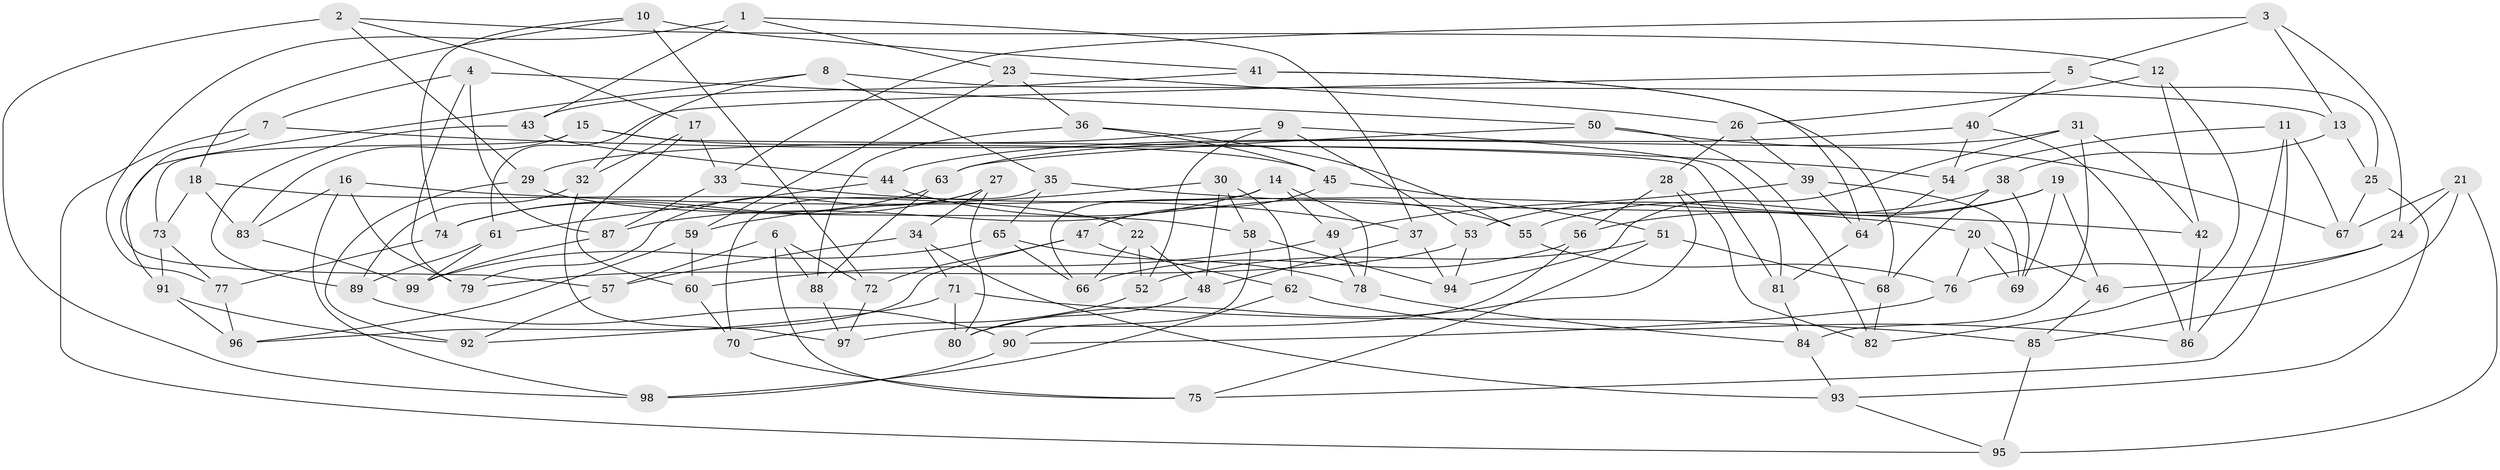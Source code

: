 // Generated by graph-tools (version 1.1) at 2025/26/03/09/25 03:26:54]
// undirected, 99 vertices, 198 edges
graph export_dot {
graph [start="1"]
  node [color=gray90,style=filled];
  1;
  2;
  3;
  4;
  5;
  6;
  7;
  8;
  9;
  10;
  11;
  12;
  13;
  14;
  15;
  16;
  17;
  18;
  19;
  20;
  21;
  22;
  23;
  24;
  25;
  26;
  27;
  28;
  29;
  30;
  31;
  32;
  33;
  34;
  35;
  36;
  37;
  38;
  39;
  40;
  41;
  42;
  43;
  44;
  45;
  46;
  47;
  48;
  49;
  50;
  51;
  52;
  53;
  54;
  55;
  56;
  57;
  58;
  59;
  60;
  61;
  62;
  63;
  64;
  65;
  66;
  67;
  68;
  69;
  70;
  71;
  72;
  73;
  74;
  75;
  76;
  77;
  78;
  79;
  80;
  81;
  82;
  83;
  84;
  85;
  86;
  87;
  88;
  89;
  90;
  91;
  92;
  93;
  94;
  95;
  96;
  97;
  98;
  99;
  1 -- 77;
  1 -- 43;
  1 -- 37;
  1 -- 23;
  2 -- 12;
  2 -- 17;
  2 -- 29;
  2 -- 98;
  3 -- 24;
  3 -- 33;
  3 -- 13;
  3 -- 5;
  4 -- 50;
  4 -- 7;
  4 -- 79;
  4 -- 87;
  5 -- 25;
  5 -- 40;
  5 -- 61;
  6 -- 57;
  6 -- 75;
  6 -- 72;
  6 -- 88;
  7 -- 95;
  7 -- 57;
  7 -- 54;
  8 -- 35;
  8 -- 13;
  8 -- 32;
  8 -- 91;
  9 -- 52;
  9 -- 53;
  9 -- 29;
  9 -- 81;
  10 -- 72;
  10 -- 18;
  10 -- 74;
  10 -- 41;
  11 -- 67;
  11 -- 86;
  11 -- 75;
  11 -- 54;
  12 -- 26;
  12 -- 82;
  12 -- 42;
  13 -- 38;
  13 -- 25;
  14 -- 66;
  14 -- 87;
  14 -- 78;
  14 -- 49;
  15 -- 83;
  15 -- 81;
  15 -- 73;
  15 -- 45;
  16 -- 79;
  16 -- 98;
  16 -- 83;
  16 -- 20;
  17 -- 60;
  17 -- 32;
  17 -- 33;
  18 -- 22;
  18 -- 83;
  18 -- 73;
  19 -- 56;
  19 -- 46;
  19 -- 69;
  19 -- 55;
  20 -- 46;
  20 -- 69;
  20 -- 76;
  21 -- 24;
  21 -- 67;
  21 -- 95;
  21 -- 85;
  22 -- 48;
  22 -- 66;
  22 -- 52;
  23 -- 59;
  23 -- 26;
  23 -- 36;
  24 -- 46;
  24 -- 76;
  25 -- 93;
  25 -- 67;
  26 -- 39;
  26 -- 28;
  27 -- 74;
  27 -- 34;
  27 -- 80;
  27 -- 79;
  28 -- 80;
  28 -- 56;
  28 -- 82;
  29 -- 58;
  29 -- 92;
  30 -- 58;
  30 -- 59;
  30 -- 48;
  30 -- 62;
  31 -- 63;
  31 -- 84;
  31 -- 42;
  31 -- 94;
  32 -- 97;
  32 -- 89;
  33 -- 37;
  33 -- 87;
  34 -- 57;
  34 -- 93;
  34 -- 71;
  35 -- 65;
  35 -- 70;
  35 -- 42;
  36 -- 55;
  36 -- 88;
  36 -- 45;
  37 -- 94;
  37 -- 48;
  38 -- 68;
  38 -- 53;
  38 -- 69;
  39 -- 64;
  39 -- 49;
  39 -- 69;
  40 -- 86;
  40 -- 44;
  40 -- 54;
  41 -- 68;
  41 -- 43;
  41 -- 64;
  42 -- 86;
  43 -- 89;
  43 -- 44;
  44 -- 55;
  44 -- 61;
  45 -- 47;
  45 -- 51;
  46 -- 85;
  47 -- 96;
  47 -- 72;
  47 -- 62;
  48 -- 80;
  49 -- 78;
  49 -- 60;
  50 -- 63;
  50 -- 67;
  50 -- 82;
  51 -- 52;
  51 -- 68;
  51 -- 75;
  52 -- 70;
  53 -- 79;
  53 -- 94;
  54 -- 64;
  55 -- 76;
  56 -- 66;
  56 -- 97;
  57 -- 92;
  58 -- 90;
  58 -- 94;
  59 -- 60;
  59 -- 96;
  60 -- 70;
  61 -- 99;
  61 -- 89;
  62 -- 98;
  62 -- 86;
  63 -- 74;
  63 -- 88;
  64 -- 81;
  65 -- 66;
  65 -- 78;
  65 -- 99;
  68 -- 82;
  70 -- 75;
  71 -- 80;
  71 -- 92;
  71 -- 85;
  72 -- 97;
  73 -- 91;
  73 -- 77;
  74 -- 77;
  76 -- 90;
  77 -- 96;
  78 -- 84;
  81 -- 84;
  83 -- 99;
  84 -- 93;
  85 -- 95;
  87 -- 99;
  88 -- 97;
  89 -- 90;
  90 -- 98;
  91 -- 92;
  91 -- 96;
  93 -- 95;
}
